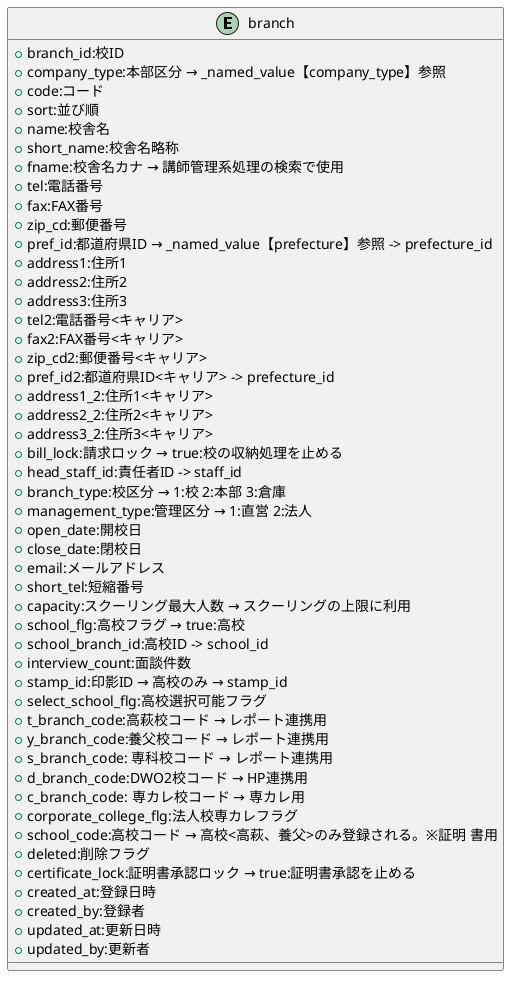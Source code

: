 @startuml

entity "branch" {
    + branch_id:校ID
    + company_type:本部区分 → _named_value【company_type】参照
    + code:コード
    + sort:並び順
    + name:校舎名
    + short_name:校舎名略称
    + fname:校舎名カナ → 講師管理系処理の検索で使用
    + tel:電話番号
    + fax:FAX番号
    + zip_cd:郵便番号
    + pref_id:都道府県ID → _named_value【prefecture】参照 -> prefecture_id
    + address1:住所1
    + address2:住所2
    + address3:住所3
    + tel2:電話番号<キャリア>
    + fax2:FAX番号<キャリア>
    + zip_cd2:郵便番号<キャリア>
    + pref_id2:都道府県ID<キャリア> -> prefecture_id
    + address1_2:住所1<キャリア>
    + address2_2:住所2<キャリア>
    + address3_2:住所3<キャリア>
    + bill_lock:請求ロック → true:校の収納処理を止める
    + head_staff_id:責任者ID -> staff_id
    + branch_type:校区分 → 1:校 2:本部 3:倉庫
    + management_type:管理区分 → 1:直営 2:法人
    + open_date:開校日
    + close_date:閉校日
    + email:メールアドレス
    + short_tel:短縮番号
    + capacity:スクーリング最大人数 → スクーリングの上限に利用
    + school_flg:高校フラグ → true:高校
    + school_branch_id:高校ID -> school_id
    + interview_count:面談件数
    + stamp_id:印影ID → 高校のみ → stamp_id
    + select_school_flg:高校選択可能フラグ
    + t_branch_code:高萩校コード → レポート連携用
    + y_branch_code:養父校コード → レポート連携用
    + s_branch_code: 専科校コード → レポート連携用
    + d_branch_code:DWO2校コード → HP連携用
    + c_branch_code: 専カレ校コード → 専カレ用
    + corporate_college_flg:法人校専カレフラグ
    + school_code:高校コード → 高校<高萩、養父>のみ登録される。※証明 書用
    + deleted:削除フラグ
    + certificate_lock:証明書承認ロック → true:証明書承認を止める
    + created_at:登録日時
    + created_by:登録者
    + updated_at:更新日時
    + updated_by:更新者
}

@enduml